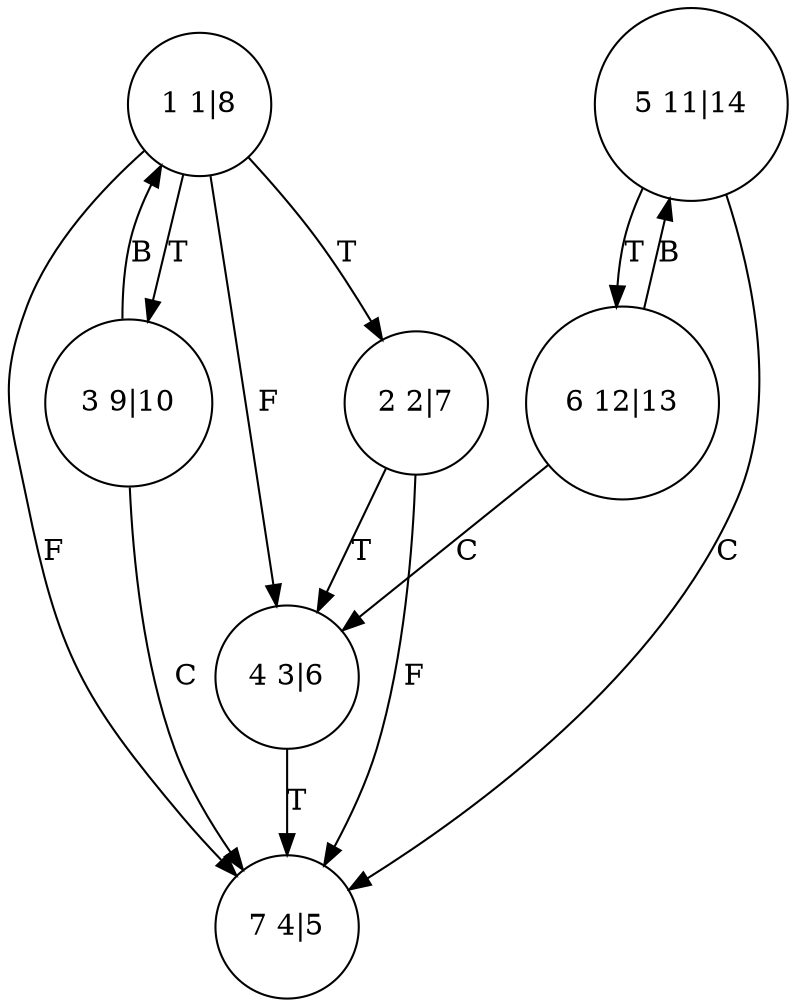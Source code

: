 digraph questiontwo {
node [shape=circle]
1 [label= "1 1|8"]
2 [label= "2 2|7"]
3 [label= "3 9|10"]
4 [label= "4 3|6"]
5 [label= "5 11|14"]
6 [label= "6 12|13"]
7 [label= "7 4|5"]
1 -> 2 [label="T"]
1 -> 3 [label="T"]
1 -> 4 [label="F"]
1 -> 7 [label="F"]

2 -> 4 [label="T"]
2 -> 7 [label="F"]

3 -> 1 [label="B"]
3 -> 7 [label="C"]

4 -> 7 [label="T"]

5 -> 6 [label="T"]
5 -> 7 [label="C"]

6 -> 4 [label="C"]
6 -> 5 [label="B"]
}
